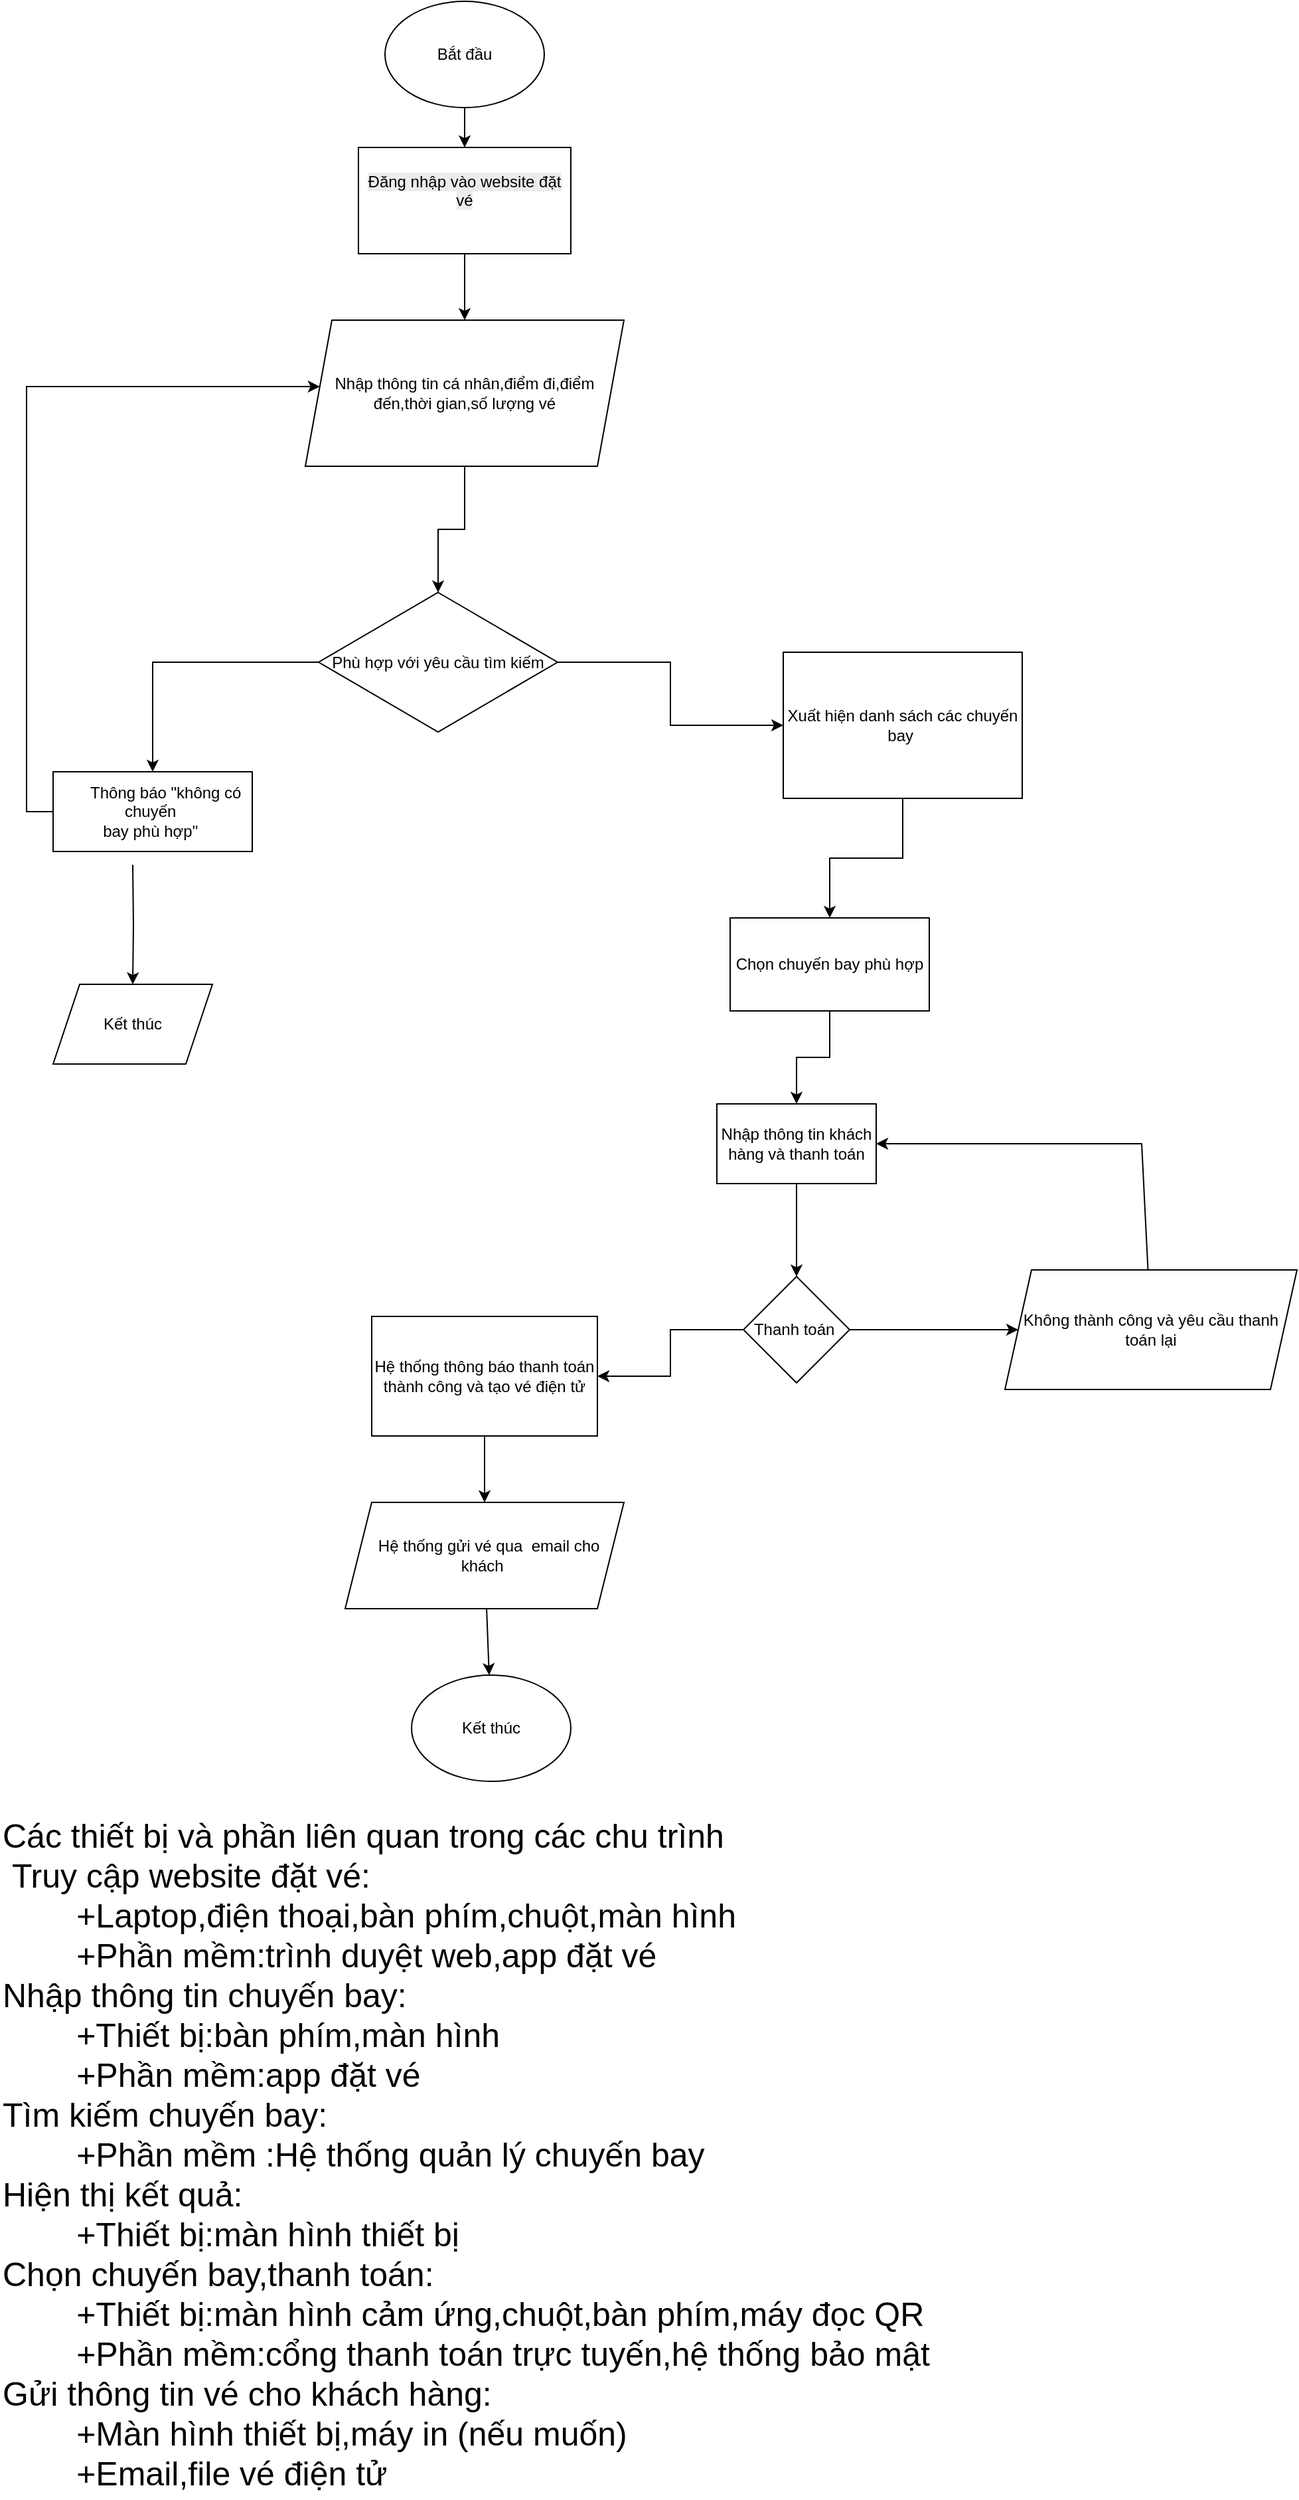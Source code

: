 <mxfile version="28.2.3">
  <diagram id="BKPAg3nb2L1DUiLDi1ft" name="bài 9">
    <mxGraphModel dx="1042" dy="1696" grid="1" gridSize="10" guides="1" tooltips="1" connect="1" arrows="1" fold="1" page="1" pageScale="1" pageWidth="827" pageHeight="1169" math="0" shadow="0">
      <root>
        <mxCell id="0" />
        <mxCell id="1" parent="0" />
        <mxCell id="O12Blp-twMzFUKeuip0g-3" value="" style="edgeStyle=orthogonalEdgeStyle;rounded=0;orthogonalLoop=1;jettySize=auto;html=1;exitX=0.5;exitY=1;exitDx=0;exitDy=0;" parent="1" source="O12Blp-twMzFUKeuip0g-24" target="O12Blp-twMzFUKeuip0g-2" edge="1">
          <mxGeometry relative="1" as="geometry" />
        </mxCell>
        <mxCell id="O12Blp-twMzFUKeuip0g-25" value="" style="edgeStyle=orthogonalEdgeStyle;rounded=0;orthogonalLoop=1;jettySize=auto;html=1;" parent="1" source="O12Blp-twMzFUKeuip0g-1" target="O12Blp-twMzFUKeuip0g-24" edge="1">
          <mxGeometry relative="1" as="geometry" />
        </mxCell>
        <mxCell id="O12Blp-twMzFUKeuip0g-1" value="Bắt đầu" style="ellipse;whiteSpace=wrap;html=1;" parent="1" vertex="1">
          <mxGeometry x="360" y="-50" width="120" height="80" as="geometry" />
        </mxCell>
        <mxCell id="O12Blp-twMzFUKeuip0g-5" value="" style="edgeStyle=orthogonalEdgeStyle;rounded=0;orthogonalLoop=1;jettySize=auto;html=1;exitX=0;exitY=0.5;exitDx=0;exitDy=0;" parent="1" source="5nBxWSeOjGtwR7VpgWOO-1" target="5nBxWSeOjGtwR7VpgWOO-3" edge="1">
          <mxGeometry relative="1" as="geometry">
            <mxPoint x="270" y="530" as="targetPoint" />
          </mxGeometry>
        </mxCell>
        <mxCell id="5nBxWSeOjGtwR7VpgWOO-2" value="" style="edgeStyle=orthogonalEdgeStyle;rounded=0;orthogonalLoop=1;jettySize=auto;html=1;" parent="1" source="O12Blp-twMzFUKeuip0g-2" target="5nBxWSeOjGtwR7VpgWOO-1" edge="1">
          <mxGeometry relative="1" as="geometry" />
        </mxCell>
        <mxCell id="O12Blp-twMzFUKeuip0g-2" value="Nhập thông tin cá nhân,điểm đi,điểm đến,thời gian,số lượng vé" style="shape=parallelogram;perimeter=parallelogramPerimeter;whiteSpace=wrap;html=1;fixedSize=1;" parent="1" vertex="1">
          <mxGeometry x="300" y="190" width="240" height="110" as="geometry" />
        </mxCell>
        <mxCell id="O12Blp-twMzFUKeuip0g-7" value="" style="edgeStyle=orthogonalEdgeStyle;rounded=0;orthogonalLoop=1;jettySize=auto;html=1;" parent="1" target="O12Blp-twMzFUKeuip0g-6" edge="1">
          <mxGeometry relative="1" as="geometry">
            <mxPoint x="170" y="600" as="sourcePoint" />
          </mxGeometry>
        </mxCell>
        <mxCell id="O12Blp-twMzFUKeuip0g-9" value="" style="edgeStyle=orthogonalEdgeStyle;rounded=0;orthogonalLoop=1;jettySize=auto;html=1;" parent="1" source="5nBxWSeOjGtwR7VpgWOO-3" target="O12Blp-twMzFUKeuip0g-2" edge="1">
          <mxGeometry relative="1" as="geometry">
            <mxPoint x="70" y="530" as="sourcePoint" />
            <mxPoint x="238.462" y="218.462" as="targetPoint" />
            <Array as="points">
              <mxPoint x="90" y="560" />
              <mxPoint x="90" y="240" />
            </Array>
          </mxGeometry>
        </mxCell>
        <mxCell id="O12Blp-twMzFUKeuip0g-6" value="Kết thúc" style="shape=parallelogram;perimeter=parallelogramPerimeter;whiteSpace=wrap;html=1;fixedSize=1;" parent="1" vertex="1">
          <mxGeometry x="110" y="690" width="120" height="60" as="geometry" />
        </mxCell>
        <mxCell id="O12Blp-twMzFUKeuip0g-13" value="" style="edgeStyle=orthogonalEdgeStyle;rounded=0;orthogonalLoop=1;jettySize=auto;html=1;" parent="1" source="5nBxWSeOjGtwR7VpgWOO-7" target="O12Blp-twMzFUKeuip0g-12" edge="1">
          <mxGeometry relative="1" as="geometry">
            <mxPoint x="690" y="510" as="sourcePoint" />
          </mxGeometry>
        </mxCell>
        <mxCell id="O12Blp-twMzFUKeuip0g-15" value="" style="edgeStyle=orthogonalEdgeStyle;rounded=0;orthogonalLoop=1;jettySize=auto;html=1;" parent="1" source="O12Blp-twMzFUKeuip0g-12" target="O12Blp-twMzFUKeuip0g-14" edge="1">
          <mxGeometry relative="1" as="geometry" />
        </mxCell>
        <mxCell id="O12Blp-twMzFUKeuip0g-12" value="Chọn chuyến bay phù hợp" style="whiteSpace=wrap;html=1;" parent="1" vertex="1">
          <mxGeometry x="620" y="640" width="150" height="70" as="geometry" />
        </mxCell>
        <mxCell id="5nBxWSeOjGtwR7VpgWOO-12" value="" style="edgeStyle=orthogonalEdgeStyle;rounded=0;orthogonalLoop=1;jettySize=auto;html=1;" parent="1" source="O12Blp-twMzFUKeuip0g-14" target="5nBxWSeOjGtwR7VpgWOO-11" edge="1">
          <mxGeometry relative="1" as="geometry" />
        </mxCell>
        <mxCell id="O12Blp-twMzFUKeuip0g-14" value="Nhập thông tin khách hàng và thanh toán" style="whiteSpace=wrap;html=1;" parent="1" vertex="1">
          <mxGeometry x="610" y="780" width="120" height="60" as="geometry" />
        </mxCell>
        <mxCell id="O12Blp-twMzFUKeuip0g-20" value="&amp;nbsp; Hệ thống gửi vé qua&amp;nbsp; email cho khách&amp;nbsp;" style="shape=parallelogram;perimeter=parallelogramPerimeter;whiteSpace=wrap;html=1;fixedSize=1;" parent="1" vertex="1">
          <mxGeometry x="330" y="1080" width="210" height="80" as="geometry" />
        </mxCell>
        <mxCell id="O12Blp-twMzFUKeuip0g-24" value="&#xa;&lt;span style=&quot;color: rgb(0, 0, 0); font-family: Helvetica; font-size: 12px; font-style: normal; font-variant-ligatures: normal; font-variant-caps: normal; font-weight: 400; letter-spacing: normal; orphans: 2; text-align: center; text-indent: 0px; text-transform: none; widows: 2; word-spacing: 0px; -webkit-text-stroke-width: 0px; white-space: normal; background-color: rgb(236, 236, 236); text-decoration-thickness: initial; text-decoration-style: initial; text-decoration-color: initial; display: inline !important; float: none;&quot;&gt;Đăng nhập vào website đặt vé&lt;/span&gt;&#xa;&#xa;" style="whiteSpace=wrap;html=1;" parent="1" vertex="1">
          <mxGeometry x="340" y="60" width="160" height="80" as="geometry" />
        </mxCell>
        <mxCell id="O12Blp-twMzFUKeuip0g-26" value="&lt;div&gt;Các thiết bị và phần liên quan trong các chu trình&lt;/div&gt;&amp;nbsp;Truy cập website đặt vé:&amp;nbsp;&lt;div&gt;&amp;nbsp;&lt;span style=&quot;white-space: pre;&quot;&gt;&#x9;&lt;/span&gt;+Laptop,điện thoại,bàn phím,chuột,màn hình&lt;div&gt;&lt;span style=&quot;white-space: pre;&quot;&gt;&#x9;&lt;/span&gt;+Phần mềm:trình duyệt web,app đặt vé&lt;/div&gt;&lt;/div&gt;&lt;div&gt;Nhập thông tin chuyến bay:&lt;/div&gt;&lt;div&gt;&lt;span style=&quot;white-space: pre;&quot;&gt;&#x9;&lt;/span&gt;+Thiết bị:bàn phím,màn hình&lt;/div&gt;&lt;div&gt;&lt;span style=&quot;white-space: pre;&quot;&gt;&#x9;&lt;/span&gt;+Phần mềm:app đặt vé&lt;/div&gt;&lt;div&gt;Tìm kiếm chuyến bay:&lt;/div&gt;&lt;div&gt;&lt;span style=&quot;white-space: pre;&quot;&gt;&#x9;&lt;/span&gt;+Phần mềm :Hệ thống quản lý chuyến bay&lt;/div&gt;&lt;div&gt;Hiện thị kết quả:&lt;/div&gt;&lt;div&gt;&lt;span style=&quot;white-space: pre;&quot;&gt;&#x9;&lt;/span&gt;+Thiết bị:màn hình thiết bị&amp;nbsp;&lt;/div&gt;&lt;div&gt;Chọn chuyến bay,thanh toán:&lt;/div&gt;&lt;div&gt;&lt;span style=&quot;white-space: pre;&quot;&gt;&#x9;&lt;/span&gt;+Thiết bị:màn hình cảm ứng,chuột,bàn phím,máy đọc QR&lt;/div&gt;&lt;div&gt;&lt;span style=&quot;white-space: pre;&quot;&gt;&#x9;&lt;/span&gt;+Phần mềm:cổng thanh toán trực tuyến,hệ thống bảo mật&lt;/div&gt;&lt;div&gt;Gửi thông tin vé cho khách hàng:&lt;/div&gt;&lt;div&gt;&lt;span style=&quot;white-space: pre;&quot;&gt;&#x9;&lt;/span&gt;+Màn hình thiết bị,máy in (nếu muốn)&lt;/div&gt;&lt;div&gt;&lt;span style=&quot;white-space: pre;&quot;&gt;&#x9;&lt;/span&gt;+Email,file vé điện tử&amp;nbsp;&lt;/div&gt;" style="text;html=1;align=left;verticalAlign=middle;resizable=0;points=[];autosize=1;strokeColor=none;fillColor=none;fontSize=25;" parent="1" vertex="1">
          <mxGeometry x="70" y="1310" width="720" height="520" as="geometry" />
        </mxCell>
        <mxCell id="5nBxWSeOjGtwR7VpgWOO-8" value="" style="edgeStyle=orthogonalEdgeStyle;rounded=0;orthogonalLoop=1;jettySize=auto;html=1;" parent="1" source="5nBxWSeOjGtwR7VpgWOO-1" target="5nBxWSeOjGtwR7VpgWOO-7" edge="1">
          <mxGeometry relative="1" as="geometry" />
        </mxCell>
        <mxCell id="5nBxWSeOjGtwR7VpgWOO-1" value="Phù hợp với yêu cầu tìm kiếm" style="rhombus;whiteSpace=wrap;html=1;" parent="1" vertex="1">
          <mxGeometry x="310" y="395" width="180" height="105" as="geometry" />
        </mxCell>
        <mxCell id="5nBxWSeOjGtwR7VpgWOO-3" value="&amp;nbsp; &amp;nbsp; &amp;nbsp; Thông báo &quot;không có chuyến&amp;nbsp;&lt;div&gt;bay phù hợp&quot;&amp;nbsp;&lt;/div&gt;" style="rounded=0;whiteSpace=wrap;html=1;" parent="1" vertex="1">
          <mxGeometry x="110" y="530" width="150" height="60" as="geometry" />
        </mxCell>
        <mxCell id="5nBxWSeOjGtwR7VpgWOO-7" value="Xuất hiện danh sách các chuyến bay&amp;nbsp;" style="whiteSpace=wrap;html=1;" parent="1" vertex="1">
          <mxGeometry x="660" y="440" width="180" height="110" as="geometry" />
        </mxCell>
        <mxCell id="5nBxWSeOjGtwR7VpgWOO-9" value="Kết thúc" style="ellipse;whiteSpace=wrap;html=1;" parent="1" vertex="1">
          <mxGeometry x="380" y="1210" width="120" height="80" as="geometry" />
        </mxCell>
        <mxCell id="5nBxWSeOjGtwR7VpgWOO-10" value="" style="endArrow=classic;html=1;rounded=0;" parent="1" source="O12Blp-twMzFUKeuip0g-20" target="5nBxWSeOjGtwR7VpgWOO-9" edge="1">
          <mxGeometry width="50" height="50" relative="1" as="geometry">
            <mxPoint x="510" y="1140" as="sourcePoint" />
            <mxPoint x="560" y="1090" as="targetPoint" />
          </mxGeometry>
        </mxCell>
        <mxCell id="5nBxWSeOjGtwR7VpgWOO-14" value="" style="edgeStyle=orthogonalEdgeStyle;rounded=0;orthogonalLoop=1;jettySize=auto;html=1;" parent="1" source="5nBxWSeOjGtwR7VpgWOO-11" target="5nBxWSeOjGtwR7VpgWOO-13" edge="1">
          <mxGeometry relative="1" as="geometry">
            <mxPoint x="820" y="955" as="targetPoint" />
          </mxGeometry>
        </mxCell>
        <mxCell id="5nBxWSeOjGtwR7VpgWOO-17" value="" style="edgeStyle=orthogonalEdgeStyle;rounded=0;orthogonalLoop=1;jettySize=auto;html=1;" parent="1" source="5nBxWSeOjGtwR7VpgWOO-11" target="5nBxWSeOjGtwR7VpgWOO-16" edge="1">
          <mxGeometry relative="1" as="geometry" />
        </mxCell>
        <mxCell id="5nBxWSeOjGtwR7VpgWOO-11" value="Thanh toán&amp;nbsp;" style="rhombus;whiteSpace=wrap;html=1;" parent="1" vertex="1">
          <mxGeometry x="630" y="910" width="80" height="80" as="geometry" />
        </mxCell>
        <mxCell id="5nBxWSeOjGtwR7VpgWOO-13" value="Không thành công và yêu cầu thanh toán lại" style="shape=parallelogram;perimeter=parallelogramPerimeter;whiteSpace=wrap;html=1;fixedSize=1;" parent="1" vertex="1">
          <mxGeometry x="827" y="905" width="220" height="90" as="geometry" />
        </mxCell>
        <mxCell id="5nBxWSeOjGtwR7VpgWOO-19" value="" style="edgeStyle=orthogonalEdgeStyle;rounded=0;orthogonalLoop=1;jettySize=auto;html=1;" parent="1" source="5nBxWSeOjGtwR7VpgWOO-16" target="O12Blp-twMzFUKeuip0g-20" edge="1">
          <mxGeometry relative="1" as="geometry" />
        </mxCell>
        <mxCell id="5nBxWSeOjGtwR7VpgWOO-16" value="Hệ thống thông báo thanh toán thành công và tạo vé điện tử" style="whiteSpace=wrap;html=1;" parent="1" vertex="1">
          <mxGeometry x="350" y="940" width="170" height="90" as="geometry" />
        </mxCell>
        <mxCell id="5nBxWSeOjGtwR7VpgWOO-18" value="" style="endArrow=classic;html=1;rounded=0;" parent="1" source="5nBxWSeOjGtwR7VpgWOO-13" target="O12Blp-twMzFUKeuip0g-14" edge="1">
          <mxGeometry width="50" height="50" relative="1" as="geometry">
            <mxPoint x="510" y="1040" as="sourcePoint" />
            <mxPoint x="560" y="990" as="targetPoint" />
            <Array as="points">
              <mxPoint x="930" y="810" />
            </Array>
          </mxGeometry>
        </mxCell>
      </root>
    </mxGraphModel>
  </diagram>
</mxfile>
